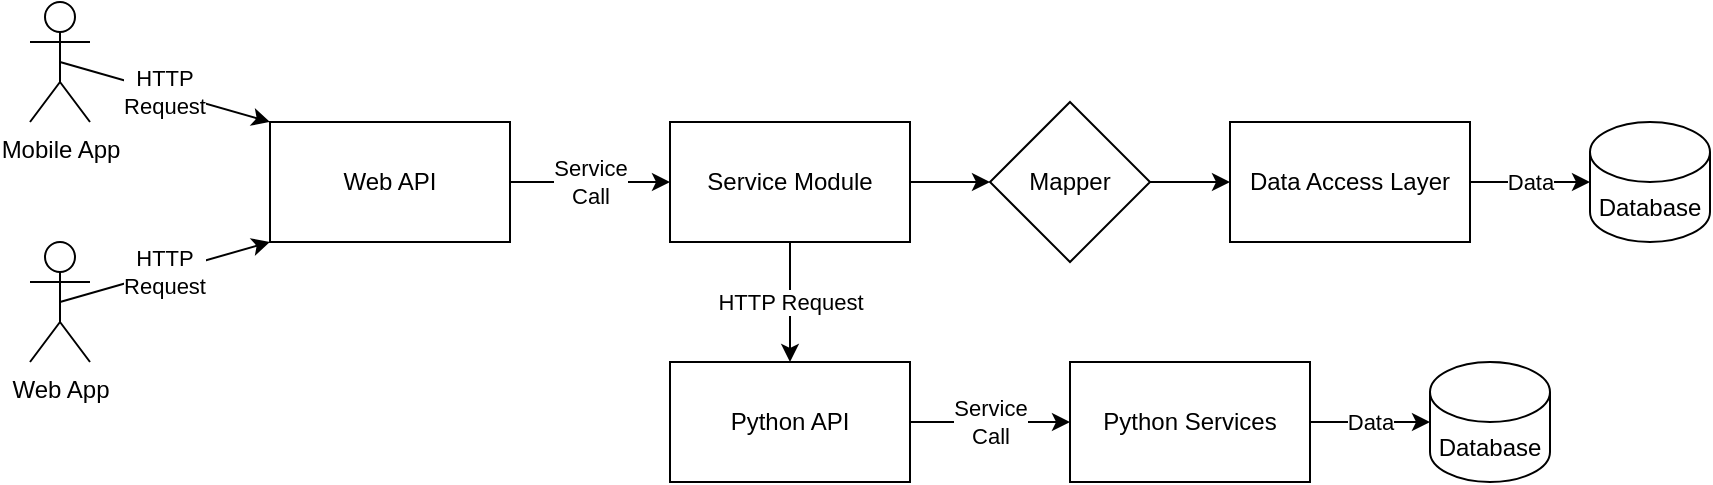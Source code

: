 <mxfile version="20.3.0" type="device"><diagram id="2f404044-711c-603c-8f00-f6bb4c023d3c" name="Page-1"><mxGraphModel dx="1982" dy="490" grid="1" gridSize="10" guides="1" tooltips="1" connect="1" arrows="1" fold="1" page="1" pageScale="1" pageWidth="1169" pageHeight="827" background="none" math="0" shadow="0"><root><mxCell id="0"/><mxCell id="1" parent="0"/><mxCell id="wN74GFetQ16yB6CUUPVu-62" value="Web API" style="rounded=0;whiteSpace=wrap;html=1;" vertex="1" parent="1"><mxGeometry x="120" y="400" width="120" height="60" as="geometry"/></mxCell><mxCell id="wN74GFetQ16yB6CUUPVu-63" value="Web App" style="shape=umlActor;verticalLabelPosition=bottom;verticalAlign=top;html=1;outlineConnect=0;" vertex="1" parent="1"><mxGeometry y="460" width="30" height="60" as="geometry"/></mxCell><mxCell id="wN74GFetQ16yB6CUUPVu-64" value="Mobile App" style="shape=umlActor;verticalLabelPosition=bottom;verticalAlign=top;html=1;outlineConnect=0;" vertex="1" parent="1"><mxGeometry y="340" width="30" height="60" as="geometry"/></mxCell><mxCell id="wN74GFetQ16yB6CUUPVu-65" value="HTTP&lt;br&gt;Request" style="endArrow=classic;html=1;rounded=0;exitX=0.5;exitY=0.5;exitDx=0;exitDy=0;exitPerimeter=0;" edge="1" parent="1" source="wN74GFetQ16yB6CUUPVu-63"><mxGeometry width="50" height="50" relative="1" as="geometry"><mxPoint x="540" y="360" as="sourcePoint"/><mxPoint x="120" y="460" as="targetPoint"/></mxGeometry></mxCell><mxCell id="wN74GFetQ16yB6CUUPVu-66" value="HTTP&lt;br&gt;Request" style="endArrow=classic;html=1;rounded=0;exitX=0.5;exitY=0.5;exitDx=0;exitDy=0;exitPerimeter=0;entryX=0;entryY=0;entryDx=0;entryDy=0;" edge="1" parent="1" source="wN74GFetQ16yB6CUUPVu-64" target="wN74GFetQ16yB6CUUPVu-62"><mxGeometry width="50" height="50" relative="1" as="geometry"><mxPoint x="400" y="440" as="sourcePoint"/><mxPoint x="450" y="390" as="targetPoint"/></mxGeometry></mxCell><mxCell id="wN74GFetQ16yB6CUUPVu-84" value="HTTP Request" style="edgeStyle=orthogonalEdgeStyle;rounded=0;orthogonalLoop=1;jettySize=auto;html=1;entryX=0.5;entryY=0;entryDx=0;entryDy=0;" edge="1" parent="1" source="wN74GFetQ16yB6CUUPVu-68" target="wN74GFetQ16yB6CUUPVu-82"><mxGeometry relative="1" as="geometry"/></mxCell><mxCell id="wN74GFetQ16yB6CUUPVu-68" value="Service Module" style="rounded=0;whiteSpace=wrap;html=1;" vertex="1" parent="1"><mxGeometry x="320" y="400" width="120" height="60" as="geometry"/></mxCell><mxCell id="wN74GFetQ16yB6CUUPVu-77" value="Data" style="edgeStyle=orthogonalEdgeStyle;rounded=0;orthogonalLoop=1;jettySize=auto;html=1;" edge="1" parent="1" source="wN74GFetQ16yB6CUUPVu-69" target="wN74GFetQ16yB6CUUPVu-76"><mxGeometry relative="1" as="geometry"/></mxCell><mxCell id="wN74GFetQ16yB6CUUPVu-69" value="Data Access Layer" style="rounded=0;whiteSpace=wrap;html=1;" vertex="1" parent="1"><mxGeometry x="600" y="400" width="120" height="60" as="geometry"/></mxCell><mxCell id="wN74GFetQ16yB6CUUPVu-70" value="Service&lt;br&gt;Call" style="endArrow=classic;html=1;rounded=0;exitX=1;exitY=0.5;exitDx=0;exitDy=0;entryX=0;entryY=0.5;entryDx=0;entryDy=0;" edge="1" parent="1" source="wN74GFetQ16yB6CUUPVu-62" target="wN74GFetQ16yB6CUUPVu-68"><mxGeometry width="50" height="50" relative="1" as="geometry"><mxPoint x="210" y="330" as="sourcePoint"/><mxPoint x="260" y="280" as="targetPoint"/></mxGeometry></mxCell><mxCell id="wN74GFetQ16yB6CUUPVu-71" value="" style="endArrow=classic;html=1;rounded=0;exitX=1;exitY=0.5;exitDx=0;exitDy=0;entryX=0;entryY=0.5;entryDx=0;entryDy=0;" edge="1" parent="1" source="wN74GFetQ16yB6CUUPVu-68" target="wN74GFetQ16yB6CUUPVu-72"><mxGeometry width="50" height="50" relative="1" as="geometry"><mxPoint x="370" y="330" as="sourcePoint"/><mxPoint x="350" y="260" as="targetPoint"/></mxGeometry></mxCell><mxCell id="wN74GFetQ16yB6CUUPVu-75" style="edgeStyle=orthogonalEdgeStyle;rounded=0;orthogonalLoop=1;jettySize=auto;html=1;exitX=1;exitY=0.5;exitDx=0;exitDy=0;entryX=0;entryY=0.5;entryDx=0;entryDy=0;" edge="1" parent="1" source="wN74GFetQ16yB6CUUPVu-72" target="wN74GFetQ16yB6CUUPVu-69"><mxGeometry relative="1" as="geometry"/></mxCell><mxCell id="wN74GFetQ16yB6CUUPVu-72" value="Mapper" style="rhombus;whiteSpace=wrap;html=1;" vertex="1" parent="1"><mxGeometry x="480" y="390" width="80" height="80" as="geometry"/></mxCell><mxCell id="wN74GFetQ16yB6CUUPVu-76" value="Database" style="shape=cylinder3;whiteSpace=wrap;html=1;boundedLbl=1;backgroundOutline=1;size=15;" vertex="1" parent="1"><mxGeometry x="780" y="400" width="60" height="60" as="geometry"/></mxCell><mxCell id="wN74GFetQ16yB6CUUPVu-81" value="Data" style="edgeStyle=orthogonalEdgeStyle;rounded=0;orthogonalLoop=1;jettySize=auto;html=1;entryX=0;entryY=0.5;entryDx=0;entryDy=0;entryPerimeter=0;" edge="1" parent="1" source="wN74GFetQ16yB6CUUPVu-79" target="wN74GFetQ16yB6CUUPVu-80"><mxGeometry relative="1" as="geometry"/></mxCell><mxCell id="wN74GFetQ16yB6CUUPVu-79" value="Python Services" style="rounded=0;whiteSpace=wrap;html=1;" vertex="1" parent="1"><mxGeometry x="520" y="520" width="120" height="60" as="geometry"/></mxCell><mxCell id="wN74GFetQ16yB6CUUPVu-80" value="Database" style="shape=cylinder3;whiteSpace=wrap;html=1;boundedLbl=1;backgroundOutline=1;size=15;" vertex="1" parent="1"><mxGeometry x="700" y="520" width="60" height="60" as="geometry"/></mxCell><mxCell id="wN74GFetQ16yB6CUUPVu-83" value="Service&lt;br&gt;Call" style="edgeStyle=orthogonalEdgeStyle;rounded=0;orthogonalLoop=1;jettySize=auto;html=1;entryX=0;entryY=0.5;entryDx=0;entryDy=0;" edge="1" parent="1" source="wN74GFetQ16yB6CUUPVu-82" target="wN74GFetQ16yB6CUUPVu-79"><mxGeometry relative="1" as="geometry"/></mxCell><mxCell id="wN74GFetQ16yB6CUUPVu-82" value="Python API" style="rounded=0;whiteSpace=wrap;html=1;" vertex="1" parent="1"><mxGeometry x="320" y="520" width="120" height="60" as="geometry"/></mxCell></root></mxGraphModel></diagram></mxfile>